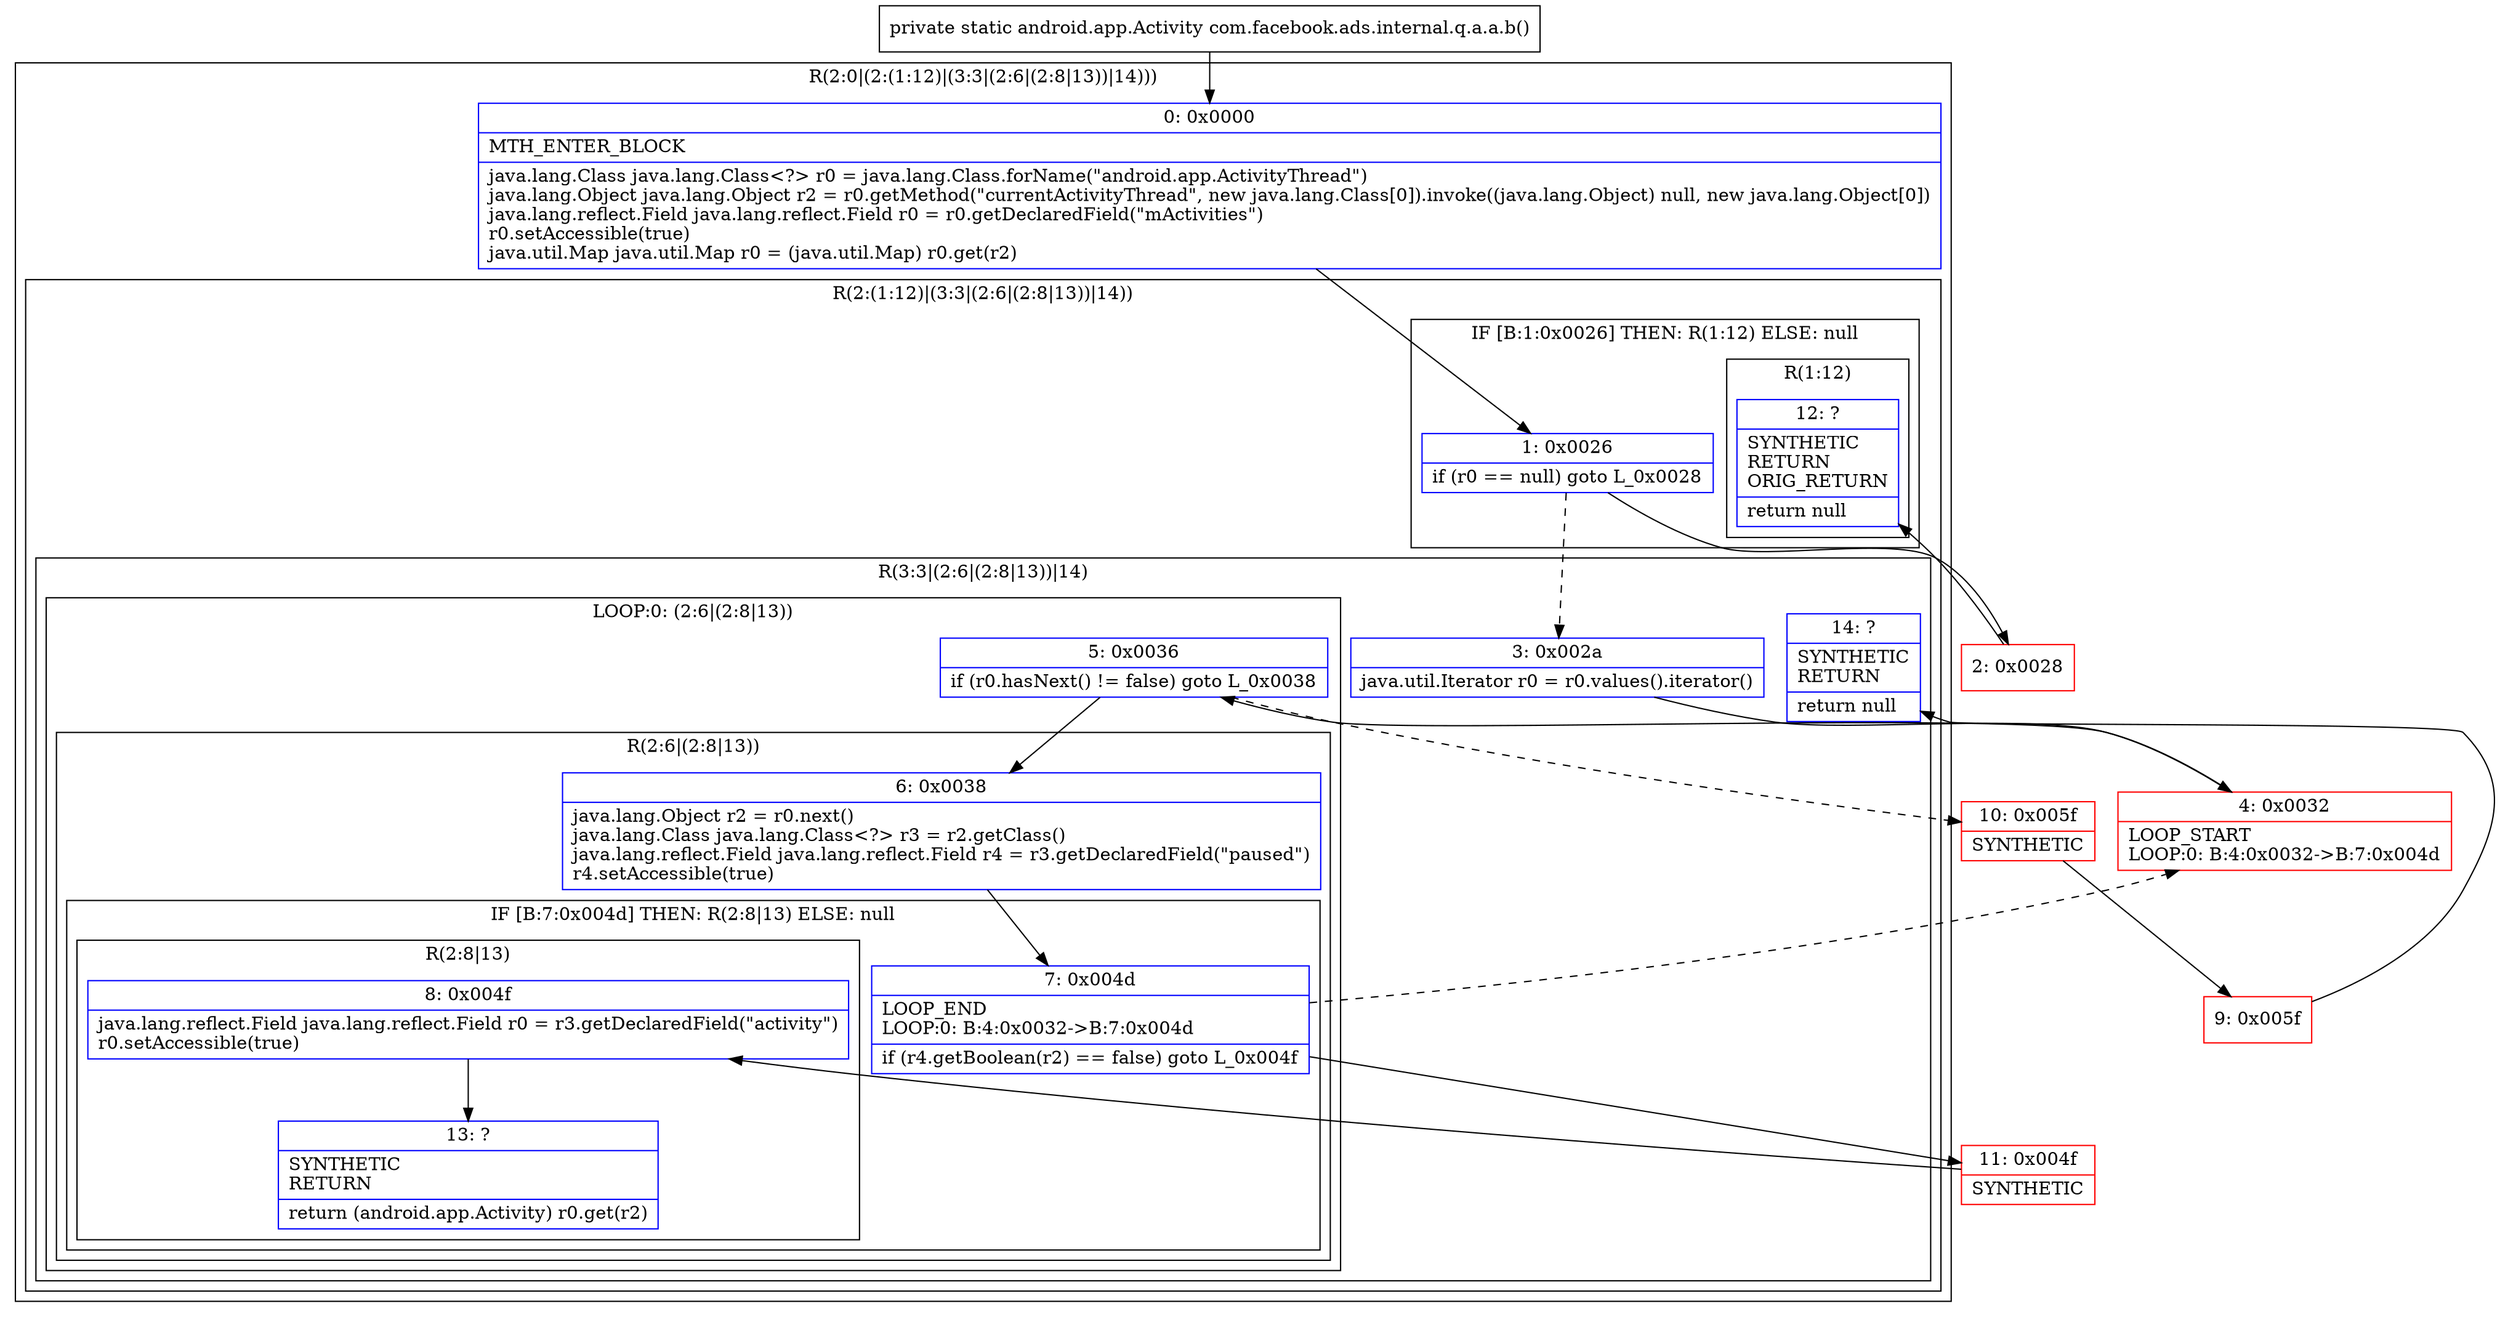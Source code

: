 digraph "CFG forcom.facebook.ads.internal.q.a.a.b()Landroid\/app\/Activity;" {
subgraph cluster_Region_382475765 {
label = "R(2:0|(2:(1:12)|(3:3|(2:6|(2:8|13))|14)))";
node [shape=record,color=blue];
Node_0 [shape=record,label="{0\:\ 0x0000|MTH_ENTER_BLOCK\l|java.lang.Class java.lang.Class\<?\> r0 = java.lang.Class.forName(\"android.app.ActivityThread\")\ljava.lang.Object java.lang.Object r2 = r0.getMethod(\"currentActivityThread\", new java.lang.Class[0]).invoke((java.lang.Object) null, new java.lang.Object[0])\ljava.lang.reflect.Field java.lang.reflect.Field r0 = r0.getDeclaredField(\"mActivities\")\lr0.setAccessible(true)\ljava.util.Map java.util.Map r0 = (java.util.Map) r0.get(r2)\l}"];
subgraph cluster_Region_1344557028 {
label = "R(2:(1:12)|(3:3|(2:6|(2:8|13))|14))";
node [shape=record,color=blue];
subgraph cluster_IfRegion_710591333 {
label = "IF [B:1:0x0026] THEN: R(1:12) ELSE: null";
node [shape=record,color=blue];
Node_1 [shape=record,label="{1\:\ 0x0026|if (r0 == null) goto L_0x0028\l}"];
subgraph cluster_Region_734377875 {
label = "R(1:12)";
node [shape=record,color=blue];
Node_12 [shape=record,label="{12\:\ ?|SYNTHETIC\lRETURN\lORIG_RETURN\l|return null\l}"];
}
}
subgraph cluster_Region_257070005 {
label = "R(3:3|(2:6|(2:8|13))|14)";
node [shape=record,color=blue];
Node_3 [shape=record,label="{3\:\ 0x002a|java.util.Iterator r0 = r0.values().iterator()\l}"];
subgraph cluster_LoopRegion_1802354610 {
label = "LOOP:0: (2:6|(2:8|13))";
node [shape=record,color=blue];
Node_5 [shape=record,label="{5\:\ 0x0036|if (r0.hasNext() != false) goto L_0x0038\l}"];
subgraph cluster_Region_669213633 {
label = "R(2:6|(2:8|13))";
node [shape=record,color=blue];
Node_6 [shape=record,label="{6\:\ 0x0038|java.lang.Object r2 = r0.next()\ljava.lang.Class java.lang.Class\<?\> r3 = r2.getClass()\ljava.lang.reflect.Field java.lang.reflect.Field r4 = r3.getDeclaredField(\"paused\")\lr4.setAccessible(true)\l}"];
subgraph cluster_IfRegion_755712469 {
label = "IF [B:7:0x004d] THEN: R(2:8|13) ELSE: null";
node [shape=record,color=blue];
Node_7 [shape=record,label="{7\:\ 0x004d|LOOP_END\lLOOP:0: B:4:0x0032\-\>B:7:0x004d\l|if (r4.getBoolean(r2) == false) goto L_0x004f\l}"];
subgraph cluster_Region_1362555261 {
label = "R(2:8|13)";
node [shape=record,color=blue];
Node_8 [shape=record,label="{8\:\ 0x004f|java.lang.reflect.Field java.lang.reflect.Field r0 = r3.getDeclaredField(\"activity\")\lr0.setAccessible(true)\l}"];
Node_13 [shape=record,label="{13\:\ ?|SYNTHETIC\lRETURN\l|return (android.app.Activity) r0.get(r2)\l}"];
}
}
}
}
Node_14 [shape=record,label="{14\:\ ?|SYNTHETIC\lRETURN\l|return null\l}"];
}
}
}
Node_2 [shape=record,color=red,label="{2\:\ 0x0028}"];
Node_4 [shape=record,color=red,label="{4\:\ 0x0032|LOOP_START\lLOOP:0: B:4:0x0032\-\>B:7:0x004d\l}"];
Node_9 [shape=record,color=red,label="{9\:\ 0x005f}"];
Node_10 [shape=record,color=red,label="{10\:\ 0x005f|SYNTHETIC\l}"];
Node_11 [shape=record,color=red,label="{11\:\ 0x004f|SYNTHETIC\l}"];
MethodNode[shape=record,label="{private static android.app.Activity com.facebook.ads.internal.q.a.a.b() }"];
MethodNode -> Node_0;
Node_0 -> Node_1;
Node_1 -> Node_2;
Node_1 -> Node_3[style=dashed];
Node_3 -> Node_4;
Node_5 -> Node_6;
Node_5 -> Node_10[style=dashed];
Node_6 -> Node_7;
Node_7 -> Node_4[style=dashed];
Node_7 -> Node_11;
Node_8 -> Node_13;
Node_2 -> Node_12;
Node_4 -> Node_5;
Node_9 -> Node_14;
Node_10 -> Node_9;
Node_11 -> Node_8;
}

